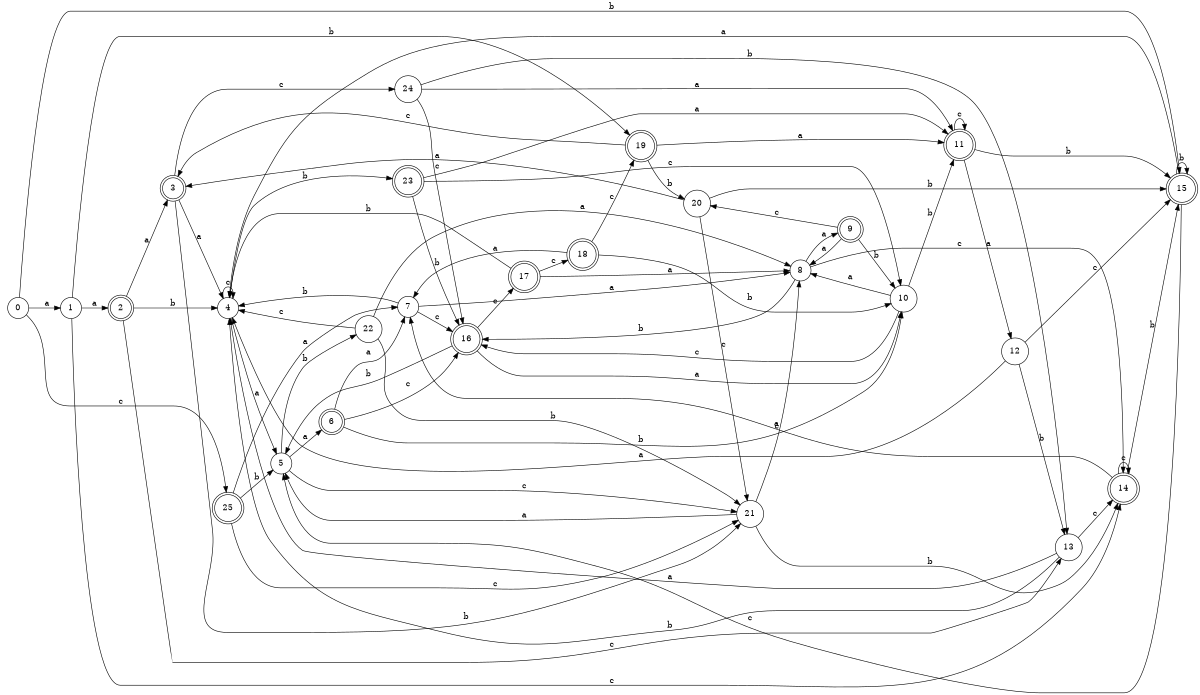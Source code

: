 digraph n21_2 {
__start0 [label="" shape="none"];

rankdir=LR;
size="8,5";

s0 [style="filled", color="black", fillcolor="white" shape="circle", label="0"];
s1 [style="filled", color="black", fillcolor="white" shape="circle", label="1"];
s2 [style="rounded,filled", color="black", fillcolor="white" shape="doublecircle", label="2"];
s3 [style="rounded,filled", color="black", fillcolor="white" shape="doublecircle", label="3"];
s4 [style="filled", color="black", fillcolor="white" shape="circle", label="4"];
s5 [style="filled", color="black", fillcolor="white" shape="circle", label="5"];
s6 [style="rounded,filled", color="black", fillcolor="white" shape="doublecircle", label="6"];
s7 [style="filled", color="black", fillcolor="white" shape="circle", label="7"];
s8 [style="filled", color="black", fillcolor="white" shape="circle", label="8"];
s9 [style="rounded,filled", color="black", fillcolor="white" shape="doublecircle", label="9"];
s10 [style="filled", color="black", fillcolor="white" shape="circle", label="10"];
s11 [style="rounded,filled", color="black", fillcolor="white" shape="doublecircle", label="11"];
s12 [style="filled", color="black", fillcolor="white" shape="circle", label="12"];
s13 [style="filled", color="black", fillcolor="white" shape="circle", label="13"];
s14 [style="rounded,filled", color="black", fillcolor="white" shape="doublecircle", label="14"];
s15 [style="rounded,filled", color="black", fillcolor="white" shape="doublecircle", label="15"];
s16 [style="rounded,filled", color="black", fillcolor="white" shape="doublecircle", label="16"];
s17 [style="rounded,filled", color="black", fillcolor="white" shape="doublecircle", label="17"];
s18 [style="rounded,filled", color="black", fillcolor="white" shape="doublecircle", label="18"];
s19 [style="rounded,filled", color="black", fillcolor="white" shape="doublecircle", label="19"];
s20 [style="filled", color="black", fillcolor="white" shape="circle", label="20"];
s21 [style="filled", color="black", fillcolor="white" shape="circle", label="21"];
s22 [style="filled", color="black", fillcolor="white" shape="circle", label="22"];
s23 [style="rounded,filled", color="black", fillcolor="white" shape="doublecircle", label="23"];
s24 [style="filled", color="black", fillcolor="white" shape="circle", label="24"];
s25 [style="rounded,filled", color="black", fillcolor="white" shape="doublecircle", label="25"];
s0 -> s1 [label="a"];
s0 -> s15 [label="b"];
s0 -> s25 [label="c"];
s1 -> s2 [label="a"];
s1 -> s19 [label="b"];
s1 -> s14 [label="c"];
s2 -> s3 [label="a"];
s2 -> s4 [label="b"];
s2 -> s13 [label="c"];
s3 -> s4 [label="a"];
s3 -> s21 [label="b"];
s3 -> s24 [label="c"];
s4 -> s5 [label="a"];
s4 -> s23 [label="b"];
s4 -> s4 [label="c"];
s5 -> s6 [label="a"];
s5 -> s22 [label="b"];
s5 -> s21 [label="c"];
s6 -> s7 [label="a"];
s6 -> s10 [label="b"];
s6 -> s16 [label="c"];
s7 -> s8 [label="a"];
s7 -> s4 [label="b"];
s7 -> s16 [label="c"];
s8 -> s9 [label="a"];
s8 -> s16 [label="b"];
s8 -> s14 [label="c"];
s9 -> s8 [label="a"];
s9 -> s10 [label="b"];
s9 -> s20 [label="c"];
s10 -> s8 [label="a"];
s10 -> s11 [label="b"];
s10 -> s16 [label="c"];
s11 -> s12 [label="a"];
s11 -> s15 [label="b"];
s11 -> s11 [label="c"];
s12 -> s4 [label="a"];
s12 -> s13 [label="b"];
s12 -> s15 [label="c"];
s13 -> s4 [label="a"];
s13 -> s4 [label="b"];
s13 -> s14 [label="c"];
s14 -> s7 [label="a"];
s14 -> s15 [label="b"];
s14 -> s14 [label="c"];
s15 -> s4 [label="a"];
s15 -> s15 [label="b"];
s15 -> s5 [label="c"];
s16 -> s10 [label="a"];
s16 -> s5 [label="b"];
s16 -> s17 [label="c"];
s17 -> s8 [label="a"];
s17 -> s4 [label="b"];
s17 -> s18 [label="c"];
s18 -> s7 [label="a"];
s18 -> s10 [label="b"];
s18 -> s19 [label="c"];
s19 -> s11 [label="a"];
s19 -> s20 [label="b"];
s19 -> s3 [label="c"];
s20 -> s3 [label="a"];
s20 -> s15 [label="b"];
s20 -> s21 [label="c"];
s21 -> s5 [label="a"];
s21 -> s14 [label="b"];
s21 -> s8 [label="c"];
s22 -> s8 [label="a"];
s22 -> s21 [label="b"];
s22 -> s4 [label="c"];
s23 -> s11 [label="a"];
s23 -> s16 [label="b"];
s23 -> s10 [label="c"];
s24 -> s11 [label="a"];
s24 -> s13 [label="b"];
s24 -> s16 [label="c"];
s25 -> s7 [label="a"];
s25 -> s5 [label="b"];
s25 -> s21 [label="c"];

}